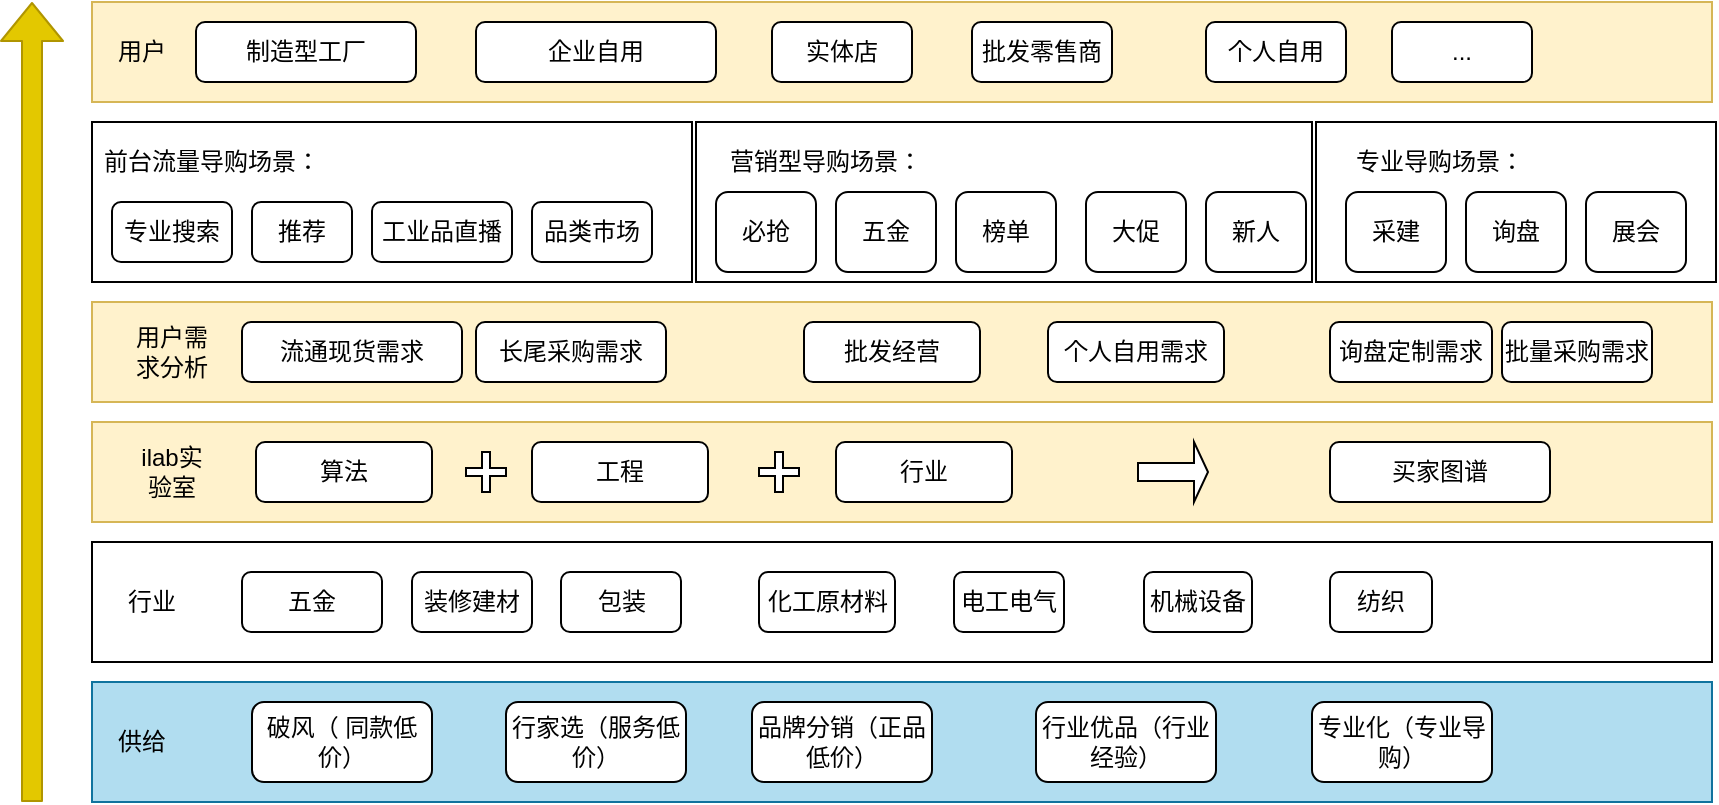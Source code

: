 <mxfile version="14.8.4" type="github">
  <diagram id="IdMVkafQGEphkV8RRrkL" name="Page-1">
    <mxGraphModel dx="1752" dy="578" grid="1" gridSize="10" guides="1" tooltips="1" connect="1" arrows="1" fold="1" page="1" pageScale="1" pageWidth="827" pageHeight="1169" math="0" shadow="0">
      <root>
        <mxCell id="0" />
        <mxCell id="1" parent="0" />
        <mxCell id="r45ULGyqe0KoC_mPu8aS-57" value="" style="rounded=0;whiteSpace=wrap;html=1;" parent="1" vertex="1">
          <mxGeometry x="602" y="100" width="200" height="80" as="geometry" />
        </mxCell>
        <mxCell id="r45ULGyqe0KoC_mPu8aS-15" value="" style="rounded=0;whiteSpace=wrap;html=1;" parent="1" vertex="1">
          <mxGeometry x="292" y="100" width="308" height="80" as="geometry" />
        </mxCell>
        <mxCell id="VxQ7woKLR5Lcuw_jpnHq-2" value="" style="rounded=0;whiteSpace=wrap;html=1;" parent="1" vertex="1">
          <mxGeometry x="-10" y="100" width="300" height="80" as="geometry" />
        </mxCell>
        <mxCell id="gR2ANUhk0e7g1Bp6swf8-2" value="前台流量导购场景：" style="text;html=1;strokeColor=none;fillColor=none;align=center;verticalAlign=middle;whiteSpace=wrap;rounded=0;" parent="1" vertex="1">
          <mxGeometry x="-5" y="110" width="110" height="20" as="geometry" />
        </mxCell>
        <mxCell id="gR2ANUhk0e7g1Bp6swf8-6" value="专业搜索" style="rounded=1;whiteSpace=wrap;html=1;" parent="1" vertex="1">
          <mxGeometry y="140" width="60" height="30" as="geometry" />
        </mxCell>
        <mxCell id="GI7GzQgG5lNsB9hwAz22-1" value="推荐" style="rounded=1;whiteSpace=wrap;html=1;" parent="1" vertex="1">
          <mxGeometry x="70" y="140" width="50" height="30" as="geometry" />
        </mxCell>
        <mxCell id="GI7GzQgG5lNsB9hwAz22-2" value="工业品直播" style="rounded=1;whiteSpace=wrap;html=1;" parent="1" vertex="1">
          <mxGeometry x="130" y="140" width="70" height="30" as="geometry" />
        </mxCell>
        <mxCell id="r45ULGyqe0KoC_mPu8aS-1" value="营销型导购场景：" style="text;html=1;strokeColor=none;fillColor=none;align=center;verticalAlign=middle;whiteSpace=wrap;rounded=0;" parent="1" vertex="1">
          <mxGeometry x="302" y="110" width="110" height="20" as="geometry" />
        </mxCell>
        <mxCell id="r45ULGyqe0KoC_mPu8aS-4" value="必抢" style="rounded=1;whiteSpace=wrap;html=1;" parent="1" vertex="1">
          <mxGeometry x="302" y="135" width="50" height="40" as="geometry" />
        </mxCell>
        <mxCell id="r45ULGyqe0KoC_mPu8aS-5" value="五金" style="rounded=1;whiteSpace=wrap;html=1;" parent="1" vertex="1">
          <mxGeometry x="362" y="135" width="50" height="40" as="geometry" />
        </mxCell>
        <mxCell id="r45ULGyqe0KoC_mPu8aS-6" value="大促" style="rounded=1;whiteSpace=wrap;html=1;" parent="1" vertex="1">
          <mxGeometry x="487" y="135" width="50" height="40" as="geometry" />
        </mxCell>
        <mxCell id="r45ULGyqe0KoC_mPu8aS-7" value="新人" style="rounded=1;whiteSpace=wrap;html=1;" parent="1" vertex="1">
          <mxGeometry x="547" y="135" width="50" height="40" as="geometry" />
        </mxCell>
        <mxCell id="r45ULGyqe0KoC_mPu8aS-13" value="榜单" style="rounded=1;whiteSpace=wrap;html=1;" parent="1" vertex="1">
          <mxGeometry x="422" y="135" width="50" height="40" as="geometry" />
        </mxCell>
        <mxCell id="r45ULGyqe0KoC_mPu8aS-14" value="品类市场" style="rounded=1;whiteSpace=wrap;html=1;" parent="1" vertex="1">
          <mxGeometry x="210" y="140" width="60" height="30" as="geometry" />
        </mxCell>
        <mxCell id="r45ULGyqe0KoC_mPu8aS-17" value="" style="rounded=0;whiteSpace=wrap;html=1;fillColor=#fff2cc;strokeColor=#d6b656;" parent="1" vertex="1">
          <mxGeometry x="-10" y="40" width="810" height="50" as="geometry" />
        </mxCell>
        <mxCell id="r45ULGyqe0KoC_mPu8aS-19" value="制造型工厂" style="rounded=1;whiteSpace=wrap;html=1;" parent="1" vertex="1">
          <mxGeometry x="42" y="50" width="110" height="30" as="geometry" />
        </mxCell>
        <mxCell id="r45ULGyqe0KoC_mPu8aS-20" value="企业自用" style="rounded=1;whiteSpace=wrap;html=1;" parent="1" vertex="1">
          <mxGeometry x="182" y="50" width="120" height="30" as="geometry" />
        </mxCell>
        <mxCell id="r45ULGyqe0KoC_mPu8aS-21" value="实体店" style="rounded=1;whiteSpace=wrap;html=1;" parent="1" vertex="1">
          <mxGeometry x="330" y="50" width="70" height="30" as="geometry" />
        </mxCell>
        <mxCell id="r45ULGyqe0KoC_mPu8aS-22" value="" style="rounded=0;whiteSpace=wrap;html=1;fillColor=#b1ddf0;strokeColor=#10739e;" parent="1" vertex="1">
          <mxGeometry x="-10" y="380" width="810" height="60" as="geometry" />
        </mxCell>
        <mxCell id="r45ULGyqe0KoC_mPu8aS-23" value="供给" style="text;html=1;strokeColor=none;fillColor=none;align=center;verticalAlign=middle;whiteSpace=wrap;rounded=0;" parent="1" vertex="1">
          <mxGeometry x="-15" y="400" width="60" height="20" as="geometry" />
        </mxCell>
        <mxCell id="r45ULGyqe0KoC_mPu8aS-24" value="破风（ 同款低价）" style="rounded=1;whiteSpace=wrap;html=1;" parent="1" vertex="1">
          <mxGeometry x="70" y="390" width="90" height="40" as="geometry" />
        </mxCell>
        <mxCell id="r45ULGyqe0KoC_mPu8aS-25" value="品牌分销（正品低价）" style="rounded=1;whiteSpace=wrap;html=1;" parent="1" vertex="1">
          <mxGeometry x="320" y="390" width="90" height="40" as="geometry" />
        </mxCell>
        <mxCell id="r45ULGyqe0KoC_mPu8aS-26" value="行家选（服务低价）" style="rounded=1;whiteSpace=wrap;html=1;" parent="1" vertex="1">
          <mxGeometry x="197" y="390" width="90" height="40" as="geometry" />
        </mxCell>
        <mxCell id="r45ULGyqe0KoC_mPu8aS-28" value="采建" style="rounded=1;whiteSpace=wrap;html=1;" parent="1" vertex="1">
          <mxGeometry x="617" y="135" width="50" height="40" as="geometry" />
        </mxCell>
        <mxCell id="r45ULGyqe0KoC_mPu8aS-29" value="询盘" style="rounded=1;whiteSpace=wrap;html=1;" parent="1" vertex="1">
          <mxGeometry x="677" y="135" width="50" height="40" as="geometry" />
        </mxCell>
        <mxCell id="r45ULGyqe0KoC_mPu8aS-33" value="展会" style="rounded=1;whiteSpace=wrap;html=1;" parent="1" vertex="1">
          <mxGeometry x="737" y="135" width="50" height="40" as="geometry" />
        </mxCell>
        <mxCell id="r45ULGyqe0KoC_mPu8aS-35" value="行业优品（行业经验）" style="rounded=1;whiteSpace=wrap;html=1;" parent="1" vertex="1">
          <mxGeometry x="462" y="390" width="90" height="40" as="geometry" />
        </mxCell>
        <mxCell id="r45ULGyqe0KoC_mPu8aS-36" value="" style="rounded=0;whiteSpace=wrap;html=1;" parent="1" vertex="1">
          <mxGeometry x="-10" y="310" width="810" height="60" as="geometry" />
        </mxCell>
        <mxCell id="r45ULGyqe0KoC_mPu8aS-38" value="五金" style="rounded=1;whiteSpace=wrap;html=1;" parent="1" vertex="1">
          <mxGeometry x="65" y="325" width="70" height="30" as="geometry" />
        </mxCell>
        <mxCell id="r45ULGyqe0KoC_mPu8aS-39" value="装修建材" style="rounded=1;whiteSpace=wrap;html=1;" parent="1" vertex="1">
          <mxGeometry x="150" y="325" width="60" height="30" as="geometry" />
        </mxCell>
        <mxCell id="r45ULGyqe0KoC_mPu8aS-40" value="包装" style="rounded=1;whiteSpace=wrap;html=1;" parent="1" vertex="1">
          <mxGeometry x="224.5" y="325" width="60" height="30" as="geometry" />
        </mxCell>
        <mxCell id="r45ULGyqe0KoC_mPu8aS-41" value="化工原材料" style="rounded=1;whiteSpace=wrap;html=1;" parent="1" vertex="1">
          <mxGeometry x="323.5" y="325" width="68" height="30" as="geometry" />
        </mxCell>
        <mxCell id="r45ULGyqe0KoC_mPu8aS-42" value="专业化（专业导购）" style="rounded=1;whiteSpace=wrap;html=1;" parent="1" vertex="1">
          <mxGeometry x="600" y="390" width="90" height="40" as="geometry" />
        </mxCell>
        <mxCell id="r45ULGyqe0KoC_mPu8aS-43" value="电工电气" style="rounded=1;whiteSpace=wrap;html=1;" parent="1" vertex="1">
          <mxGeometry x="421" y="325" width="55" height="30" as="geometry" />
        </mxCell>
        <mxCell id="r45ULGyqe0KoC_mPu8aS-44" value="机械设备" style="rounded=1;whiteSpace=wrap;html=1;" parent="1" vertex="1">
          <mxGeometry x="516" y="325" width="54" height="30" as="geometry" />
        </mxCell>
        <mxCell id="r45ULGyqe0KoC_mPu8aS-45" value="纺织" style="rounded=1;whiteSpace=wrap;html=1;" parent="1" vertex="1">
          <mxGeometry x="609" y="325" width="51" height="30" as="geometry" />
        </mxCell>
        <mxCell id="r45ULGyqe0KoC_mPu8aS-46" value="行业" style="text;html=1;strokeColor=none;fillColor=none;align=center;verticalAlign=middle;whiteSpace=wrap;rounded=0;" parent="1" vertex="1">
          <mxGeometry x="-5" y="330" width="50" height="20" as="geometry" />
        </mxCell>
        <mxCell id="r45ULGyqe0KoC_mPu8aS-47" value="用户" style="text;html=1;strokeColor=none;fillColor=none;align=center;verticalAlign=middle;whiteSpace=wrap;rounded=0;" parent="1" vertex="1">
          <mxGeometry x="-5" y="55" width="40" height="20" as="geometry" />
        </mxCell>
        <mxCell id="r45ULGyqe0KoC_mPu8aS-54" value="批发零售商" style="rounded=1;whiteSpace=wrap;html=1;" parent="1" vertex="1">
          <mxGeometry x="430" y="50" width="70" height="30" as="geometry" />
        </mxCell>
        <mxCell id="r45ULGyqe0KoC_mPu8aS-56" value="个人自用" style="rounded=1;whiteSpace=wrap;html=1;" parent="1" vertex="1">
          <mxGeometry x="547" y="50" width="70" height="30" as="geometry" />
        </mxCell>
        <mxCell id="r45ULGyqe0KoC_mPu8aS-58" value="专业导购场景：" style="text;html=1;strokeColor=none;fillColor=none;align=center;verticalAlign=middle;whiteSpace=wrap;rounded=0;" parent="1" vertex="1">
          <mxGeometry x="609" y="110" width="110" height="20" as="geometry" />
        </mxCell>
        <mxCell id="r45ULGyqe0KoC_mPu8aS-59" value="" style="rounded=0;whiteSpace=wrap;html=1;fillColor=#fff2cc;strokeColor=#d6b656;" parent="1" vertex="1">
          <mxGeometry x="-10" y="190" width="810" height="50" as="geometry" />
        </mxCell>
        <mxCell id="r45ULGyqe0KoC_mPu8aS-60" value="流通现货需求" style="rounded=1;whiteSpace=wrap;html=1;" parent="1" vertex="1">
          <mxGeometry x="65" y="200" width="110" height="30" as="geometry" />
        </mxCell>
        <mxCell id="r45ULGyqe0KoC_mPu8aS-61" value="询盘定制需求" style="rounded=1;whiteSpace=wrap;html=1;" parent="1" vertex="1">
          <mxGeometry x="609" y="200" width="81" height="30" as="geometry" />
        </mxCell>
        <mxCell id="r45ULGyqe0KoC_mPu8aS-62" value="批量采购需求" style="rounded=1;whiteSpace=wrap;html=1;" parent="1" vertex="1">
          <mxGeometry x="695" y="200" width="75" height="30" as="geometry" />
        </mxCell>
        <mxCell id="r45ULGyqe0KoC_mPu8aS-63" value="用户需求分析" style="text;html=1;strokeColor=none;fillColor=none;align=center;verticalAlign=middle;whiteSpace=wrap;rounded=0;" parent="1" vertex="1">
          <mxGeometry x="10" y="205" width="40" height="20" as="geometry" />
        </mxCell>
        <mxCell id="r45ULGyqe0KoC_mPu8aS-64" value="长尾采购需求" style="rounded=1;whiteSpace=wrap;html=1;" parent="1" vertex="1">
          <mxGeometry x="182" y="200" width="95" height="30" as="geometry" />
        </mxCell>
        <mxCell id="r45ULGyqe0KoC_mPu8aS-65" value="个人自用需求" style="rounded=1;whiteSpace=wrap;html=1;" parent="1" vertex="1">
          <mxGeometry x="468" y="200" width="88" height="30" as="geometry" />
        </mxCell>
        <mxCell id="r45ULGyqe0KoC_mPu8aS-66" value="..." style="rounded=1;whiteSpace=wrap;html=1;" parent="1" vertex="1">
          <mxGeometry x="640" y="50" width="70" height="30" as="geometry" />
        </mxCell>
        <mxCell id="r45ULGyqe0KoC_mPu8aS-68" value="批发经营" style="rounded=1;whiteSpace=wrap;html=1;" parent="1" vertex="1">
          <mxGeometry x="346" y="200" width="88" height="30" as="geometry" />
        </mxCell>
        <mxCell id="r45ULGyqe0KoC_mPu8aS-71" value="" style="rounded=0;whiteSpace=wrap;html=1;fillColor=#fff2cc;strokeColor=#d6b656;" parent="1" vertex="1">
          <mxGeometry x="-10" y="250" width="810" height="50" as="geometry" />
        </mxCell>
        <mxCell id="r45ULGyqe0KoC_mPu8aS-72" value="买家图谱" style="rounded=1;whiteSpace=wrap;html=1;" parent="1" vertex="1">
          <mxGeometry x="609" y="260" width="110" height="30" as="geometry" />
        </mxCell>
        <mxCell id="r45ULGyqe0KoC_mPu8aS-75" value="ilab实验室" style="text;html=1;strokeColor=none;fillColor=none;align=center;verticalAlign=middle;whiteSpace=wrap;rounded=0;" parent="1" vertex="1">
          <mxGeometry x="10" y="265" width="40" height="20" as="geometry" />
        </mxCell>
        <mxCell id="r45ULGyqe0KoC_mPu8aS-78" value="算法" style="rounded=1;whiteSpace=wrap;html=1;" parent="1" vertex="1">
          <mxGeometry x="72" y="260" width="88" height="30" as="geometry" />
        </mxCell>
        <mxCell id="r45ULGyqe0KoC_mPu8aS-81" value="" style="shape=flexArrow;endArrow=classic;html=1;fillColor=#e3c800;strokeColor=#B09500;" parent="1" edge="1">
          <mxGeometry width="50" height="50" relative="1" as="geometry">
            <mxPoint x="-40" y="440" as="sourcePoint" />
            <mxPoint x="-40" y="40" as="targetPoint" />
          </mxGeometry>
        </mxCell>
        <mxCell id="r45ULGyqe0KoC_mPu8aS-82" value="工程" style="rounded=1;whiteSpace=wrap;html=1;" parent="1" vertex="1">
          <mxGeometry x="210" y="260" width="88" height="30" as="geometry" />
        </mxCell>
        <mxCell id="r45ULGyqe0KoC_mPu8aS-84" value="" style="shape=cross;whiteSpace=wrap;html=1;" parent="1" vertex="1">
          <mxGeometry x="177" y="265" width="20" height="20" as="geometry" />
        </mxCell>
        <mxCell id="r45ULGyqe0KoC_mPu8aS-85" value="" style="shape=singleArrow;whiteSpace=wrap;html=1;" parent="1" vertex="1">
          <mxGeometry x="513" y="260" width="35" height="30" as="geometry" />
        </mxCell>
        <mxCell id="r45ULGyqe0KoC_mPu8aS-87" value="行业" style="rounded=1;whiteSpace=wrap;html=1;" parent="1" vertex="1">
          <mxGeometry x="362" y="260" width="88" height="30" as="geometry" />
        </mxCell>
        <mxCell id="r45ULGyqe0KoC_mPu8aS-88" value="" style="shape=cross;whiteSpace=wrap;html=1;" parent="1" vertex="1">
          <mxGeometry x="323.5" y="265" width="20" height="20" as="geometry" />
        </mxCell>
      </root>
    </mxGraphModel>
  </diagram>
</mxfile>
